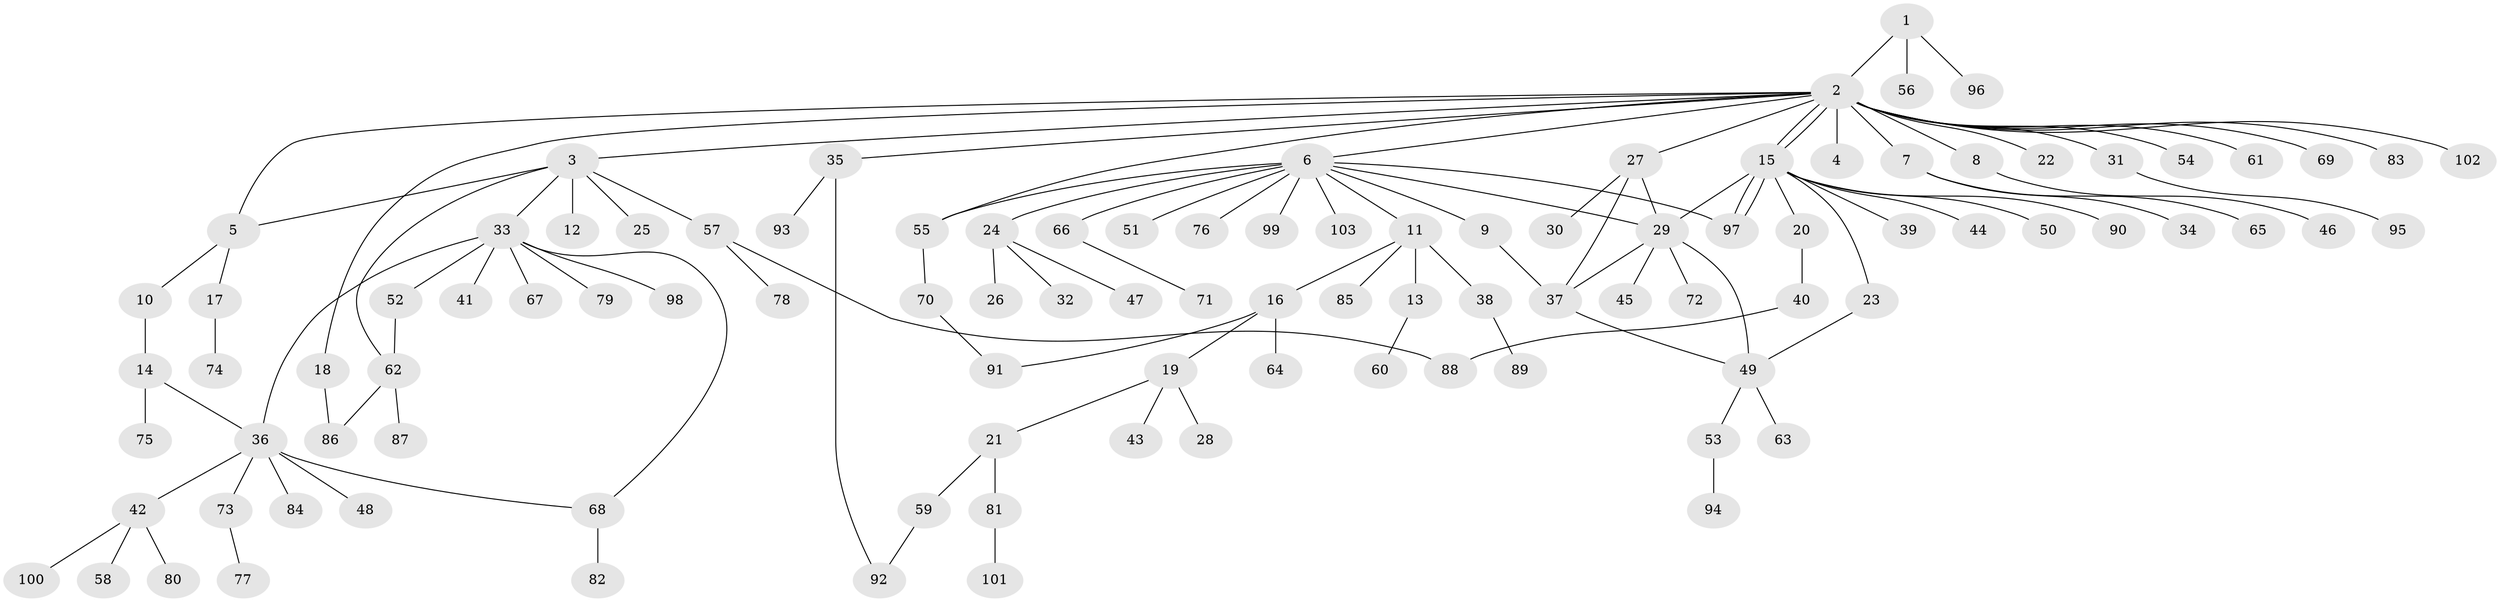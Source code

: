// coarse degree distribution, {2: 0.22580645161290322, 18: 0.016129032258064516, 6: 0.04838709677419355, 1: 0.4838709677419355, 4: 0.08064516129032258, 11: 0.016129032258064516, 8: 0.016129032258064516, 3: 0.11290322580645161}
// Generated by graph-tools (version 1.1) at 2025/50/03/04/25 22:50:38]
// undirected, 103 vertices, 120 edges
graph export_dot {
  node [color=gray90,style=filled];
  1;
  2;
  3;
  4;
  5;
  6;
  7;
  8;
  9;
  10;
  11;
  12;
  13;
  14;
  15;
  16;
  17;
  18;
  19;
  20;
  21;
  22;
  23;
  24;
  25;
  26;
  27;
  28;
  29;
  30;
  31;
  32;
  33;
  34;
  35;
  36;
  37;
  38;
  39;
  40;
  41;
  42;
  43;
  44;
  45;
  46;
  47;
  48;
  49;
  50;
  51;
  52;
  53;
  54;
  55;
  56;
  57;
  58;
  59;
  60;
  61;
  62;
  63;
  64;
  65;
  66;
  67;
  68;
  69;
  70;
  71;
  72;
  73;
  74;
  75;
  76;
  77;
  78;
  79;
  80;
  81;
  82;
  83;
  84;
  85;
  86;
  87;
  88;
  89;
  90;
  91;
  92;
  93;
  94;
  95;
  96;
  97;
  98;
  99;
  100;
  101;
  102;
  103;
  1 -- 2;
  1 -- 56;
  1 -- 96;
  2 -- 3;
  2 -- 4;
  2 -- 5;
  2 -- 6;
  2 -- 7;
  2 -- 8;
  2 -- 15;
  2 -- 15;
  2 -- 18;
  2 -- 22;
  2 -- 27;
  2 -- 31;
  2 -- 35;
  2 -- 54;
  2 -- 55;
  2 -- 61;
  2 -- 69;
  2 -- 83;
  2 -- 102;
  3 -- 5;
  3 -- 12;
  3 -- 25;
  3 -- 33;
  3 -- 57;
  3 -- 62;
  5 -- 10;
  5 -- 17;
  6 -- 9;
  6 -- 11;
  6 -- 24;
  6 -- 29;
  6 -- 51;
  6 -- 55;
  6 -- 66;
  6 -- 76;
  6 -- 97;
  6 -- 99;
  6 -- 103;
  7 -- 34;
  7 -- 65;
  8 -- 46;
  9 -- 37;
  10 -- 14;
  11 -- 13;
  11 -- 16;
  11 -- 38;
  11 -- 85;
  13 -- 60;
  14 -- 36;
  14 -- 75;
  15 -- 20;
  15 -- 23;
  15 -- 29;
  15 -- 39;
  15 -- 44;
  15 -- 50;
  15 -- 90;
  15 -- 97;
  15 -- 97;
  16 -- 19;
  16 -- 64;
  16 -- 91;
  17 -- 74;
  18 -- 86;
  19 -- 21;
  19 -- 28;
  19 -- 43;
  20 -- 40;
  21 -- 59;
  21 -- 81;
  23 -- 49;
  24 -- 26;
  24 -- 32;
  24 -- 47;
  27 -- 29;
  27 -- 30;
  27 -- 37;
  29 -- 37;
  29 -- 45;
  29 -- 49;
  29 -- 72;
  31 -- 95;
  33 -- 36;
  33 -- 41;
  33 -- 52;
  33 -- 67;
  33 -- 68;
  33 -- 79;
  33 -- 98;
  35 -- 92;
  35 -- 93;
  36 -- 42;
  36 -- 48;
  36 -- 68;
  36 -- 73;
  36 -- 84;
  37 -- 49;
  38 -- 89;
  40 -- 88;
  42 -- 58;
  42 -- 80;
  42 -- 100;
  49 -- 53;
  49 -- 63;
  52 -- 62;
  53 -- 94;
  55 -- 70;
  57 -- 78;
  57 -- 88;
  59 -- 92;
  62 -- 86;
  62 -- 87;
  66 -- 71;
  68 -- 82;
  70 -- 91;
  73 -- 77;
  81 -- 101;
}
